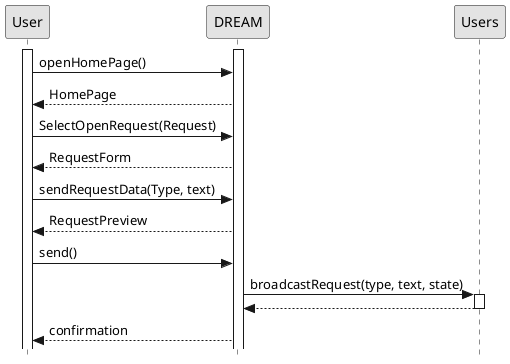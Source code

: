 @startuml
skinparam style strictuml
skinparam monochrome true

Activate User
Activate DREAM

User->DREAM : openHomePage()

User<--DREAM: HomePage

User->DREAM: SelectOpenRequest(Request)

User<--DREAM: RequestForm

User->DREAM: sendRequestData(Type, text)

User<--DREAM: RequestPreview

User->DREAM: send()

DREAM->Users: broadcastRequest(type, text, state)
Activate Users
DREAM<--Users
Deactivate Users

DREAM-->User: confirmation


@enduml